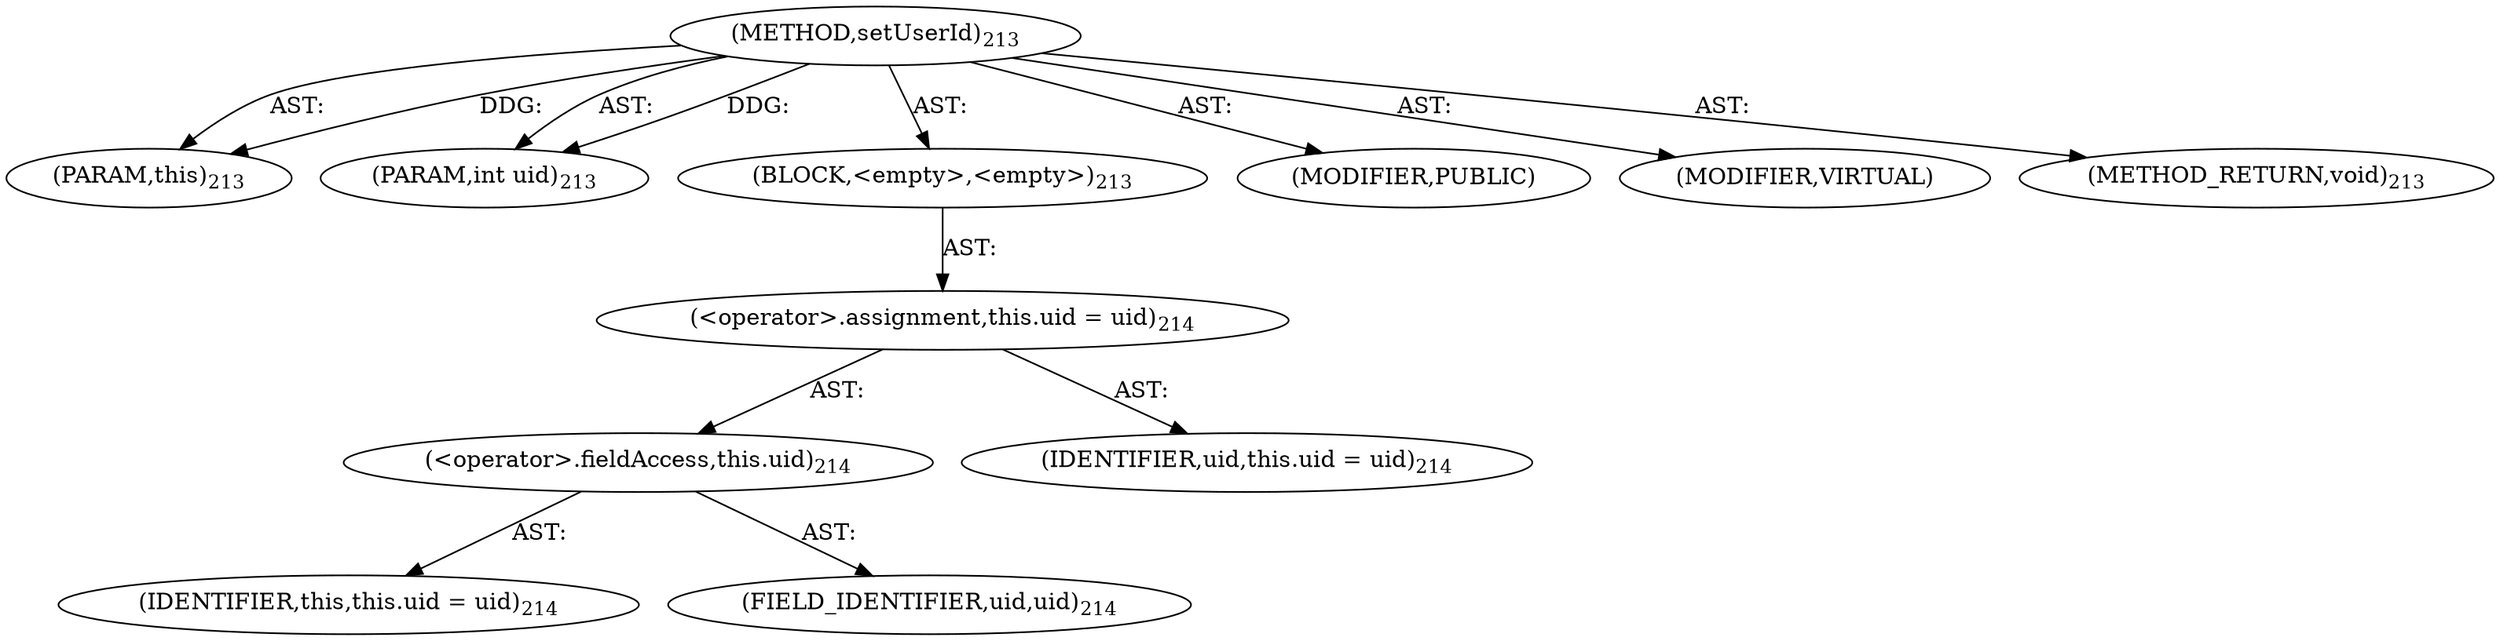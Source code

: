 digraph "setUserId" {  
"111669149702" [label = <(METHOD,setUserId)<SUB>213</SUB>> ]
"115964116996" [label = <(PARAM,this)<SUB>213</SUB>> ]
"115964117007" [label = <(PARAM,int uid)<SUB>213</SUB>> ]
"25769803788" [label = <(BLOCK,&lt;empty&gt;,&lt;empty&gt;)<SUB>213</SUB>> ]
"30064771153" [label = <(&lt;operator&gt;.assignment,this.uid = uid)<SUB>214</SUB>> ]
"30064771154" [label = <(&lt;operator&gt;.fieldAccess,this.uid)<SUB>214</SUB>> ]
"68719476744" [label = <(IDENTIFIER,this,this.uid = uid)<SUB>214</SUB>> ]
"55834574864" [label = <(FIELD_IDENTIFIER,uid,uid)<SUB>214</SUB>> ]
"68719476812" [label = <(IDENTIFIER,uid,this.uid = uid)<SUB>214</SUB>> ]
"133143986196" [label = <(MODIFIER,PUBLIC)> ]
"133143986197" [label = <(MODIFIER,VIRTUAL)> ]
"128849018886" [label = <(METHOD_RETURN,void)<SUB>213</SUB>> ]
  "111669149702" -> "115964116996"  [ label = "AST: "] 
  "111669149702" -> "115964117007"  [ label = "AST: "] 
  "111669149702" -> "25769803788"  [ label = "AST: "] 
  "111669149702" -> "133143986196"  [ label = "AST: "] 
  "111669149702" -> "133143986197"  [ label = "AST: "] 
  "111669149702" -> "128849018886"  [ label = "AST: "] 
  "25769803788" -> "30064771153"  [ label = "AST: "] 
  "30064771153" -> "30064771154"  [ label = "AST: "] 
  "30064771153" -> "68719476812"  [ label = "AST: "] 
  "30064771154" -> "68719476744"  [ label = "AST: "] 
  "30064771154" -> "55834574864"  [ label = "AST: "] 
  "111669149702" -> "115964116996"  [ label = "DDG: "] 
  "111669149702" -> "115964117007"  [ label = "DDG: "] 
}
